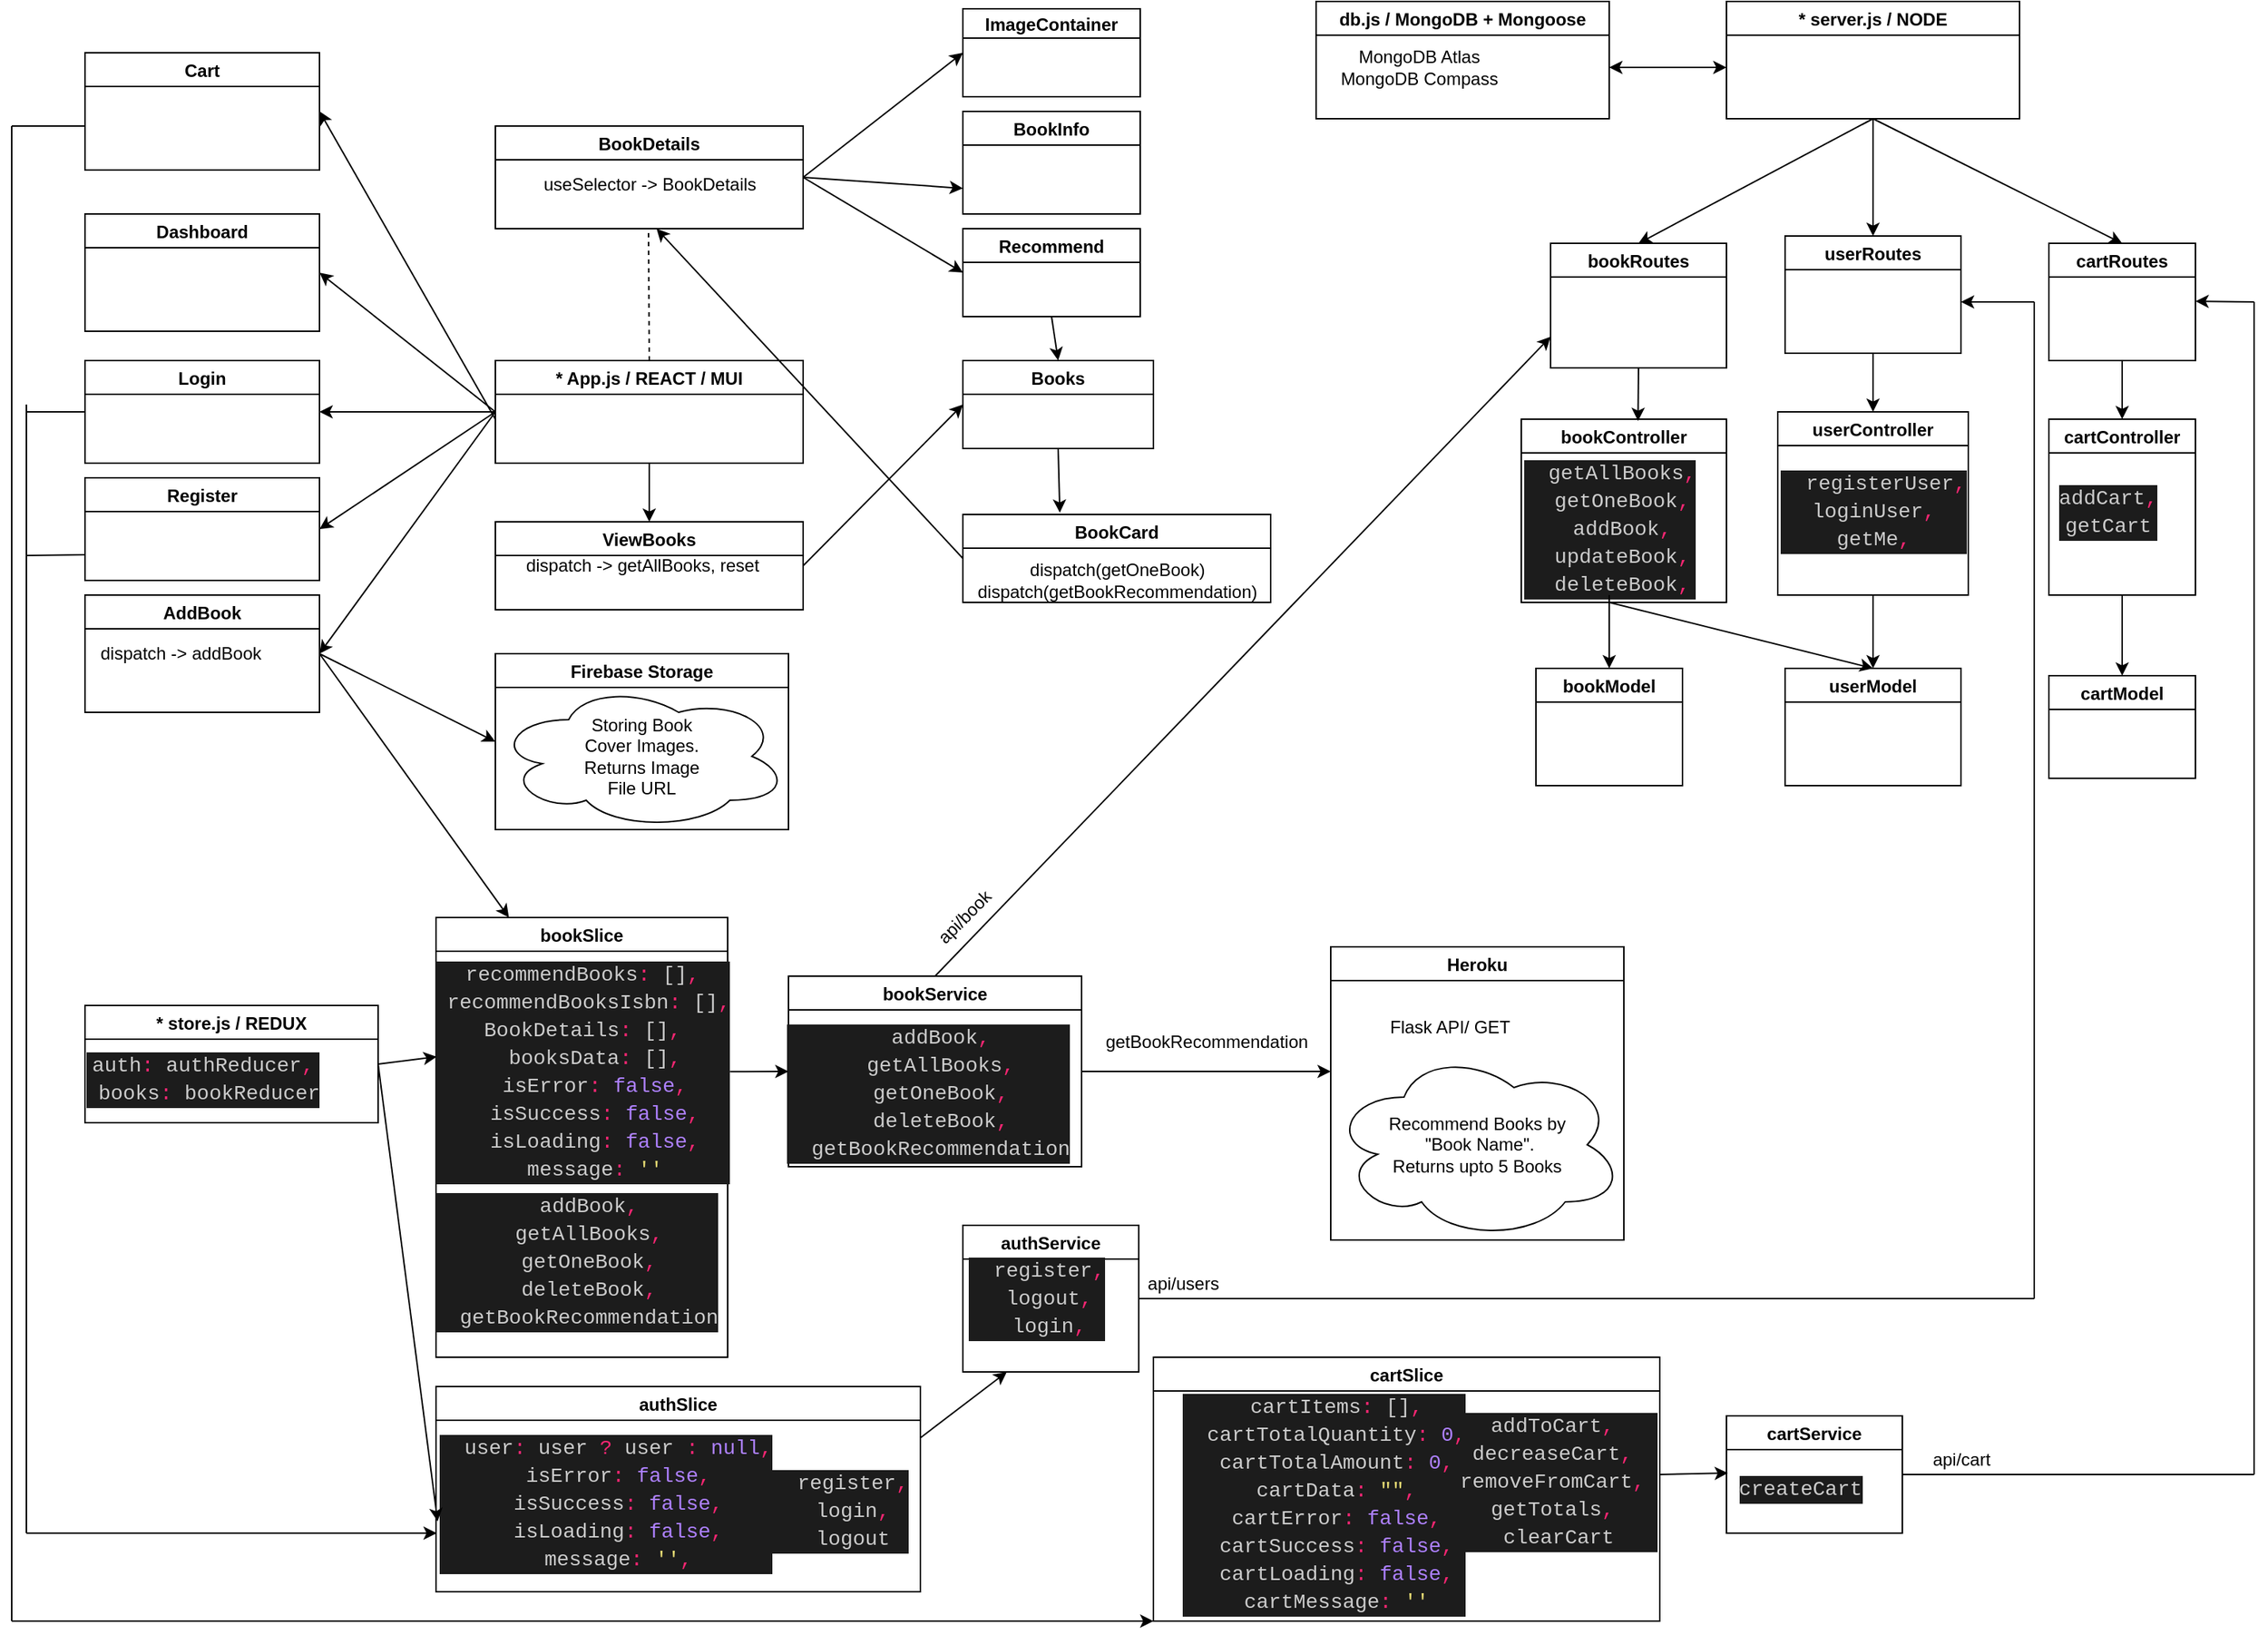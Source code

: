<mxfile version="18.1.3" type="device"><diagram id="C5RBs43oDa-KdzZeNtuy" name="Page-1"><mxGraphModel dx="1662" dy="727" grid="1" gridSize="10" guides="1" tooltips="1" connect="1" arrows="1" fold="1" page="1" pageScale="1" pageWidth="1654" pageHeight="1169" background="none" math="0" shadow="0"><root><mxCell id="WIyWlLk6GJQsqaUBKTNV-0"/><mxCell id="WIyWlLk6GJQsqaUBKTNV-1" parent="WIyWlLk6GJQsqaUBKTNV-0"/><mxCell id="0qKjoFSVPamtKe3ba7hI-0" value="BookDetails" style="swimlane;" parent="WIyWlLk6GJQsqaUBKTNV-1" vertex="1"><mxGeometry x="360" y="120" width="210" height="70" as="geometry"/></mxCell><mxCell id="e36jD3_juZRi5a2jHr6Y-1" value="useSelector -&amp;gt; BookDetails" style="text;html=1;align=center;verticalAlign=middle;resizable=0;points=[];autosize=1;strokeColor=none;fillColor=none;" parent="0qKjoFSVPamtKe3ba7hI-0" vertex="1"><mxGeometry x="25" y="30" width="160" height="20" as="geometry"/></mxCell><mxCell id="0qKjoFSVPamtKe3ba7hI-1" value="ImageContainer" style="swimlane;startSize=20;" parent="WIyWlLk6GJQsqaUBKTNV-1" vertex="1"><mxGeometry x="679" y="40" width="121" height="60" as="geometry"/></mxCell><mxCell id="0qKjoFSVPamtKe3ba7hI-3" value="BookInfo" style="swimlane;" parent="WIyWlLk6GJQsqaUBKTNV-1" vertex="1"><mxGeometry x="679" y="110" width="121" height="70" as="geometry"/></mxCell><mxCell id="0qKjoFSVPamtKe3ba7hI-4" value="Recommend" style="swimlane;" parent="WIyWlLk6GJQsqaUBKTNV-1" vertex="1"><mxGeometry x="679" y="190" width="121" height="60" as="geometry"/></mxCell><mxCell id="0qKjoFSVPamtKe3ba7hI-6" value="" style="endArrow=classic;html=1;rounded=0;entryX=0;entryY=0.5;entryDx=0;entryDy=0;exitX=1;exitY=0.5;exitDx=0;exitDy=0;" parent="WIyWlLk6GJQsqaUBKTNV-1" source="0qKjoFSVPamtKe3ba7hI-0" target="0qKjoFSVPamtKe3ba7hI-1" edge="1"><mxGeometry width="50" height="50" relative="1" as="geometry"><mxPoint x="610" y="150" as="sourcePoint"/><mxPoint x="700" y="180" as="targetPoint"/></mxGeometry></mxCell><mxCell id="0qKjoFSVPamtKe3ba7hI-7" value="" style="endArrow=classic;html=1;rounded=0;entryX=0;entryY=0.75;entryDx=0;entryDy=0;exitX=1;exitY=0.5;exitDx=0;exitDy=0;" parent="WIyWlLk6GJQsqaUBKTNV-1" source="0qKjoFSVPamtKe3ba7hI-0" target="0qKjoFSVPamtKe3ba7hI-3" edge="1"><mxGeometry width="50" height="50" relative="1" as="geometry"><mxPoint x="610" y="150" as="sourcePoint"/><mxPoint x="700" y="180" as="targetPoint"/></mxGeometry></mxCell><mxCell id="0qKjoFSVPamtKe3ba7hI-8" value="" style="endArrow=classic;html=1;rounded=0;entryX=0;entryY=0.5;entryDx=0;entryDy=0;exitX=1;exitY=0.5;exitDx=0;exitDy=0;" parent="WIyWlLk6GJQsqaUBKTNV-1" source="0qKjoFSVPamtKe3ba7hI-0" target="0qKjoFSVPamtKe3ba7hI-4" edge="1"><mxGeometry width="50" height="50" relative="1" as="geometry"><mxPoint x="610" y="150" as="sourcePoint"/><mxPoint x="700" y="180" as="targetPoint"/></mxGeometry></mxCell><mxCell id="0qKjoFSVPamtKe3ba7hI-11" value="Books" style="swimlane;" parent="WIyWlLk6GJQsqaUBKTNV-1" vertex="1"><mxGeometry x="679" y="280" width="130" height="60" as="geometry"/></mxCell><mxCell id="0qKjoFSVPamtKe3ba7hI-12" value="" style="endArrow=classic;html=1;rounded=0;entryX=0.5;entryY=0;entryDx=0;entryDy=0;exitX=0.5;exitY=1;exitDx=0;exitDy=0;" parent="WIyWlLk6GJQsqaUBKTNV-1" source="0qKjoFSVPamtKe3ba7hI-4" target="0qKjoFSVPamtKe3ba7hI-11" edge="1"><mxGeometry width="50" height="50" relative="1" as="geometry"><mxPoint x="610" y="350" as="sourcePoint"/><mxPoint x="660" y="300" as="targetPoint"/></mxGeometry></mxCell><mxCell id="0qKjoFSVPamtKe3ba7hI-13" value="" style="endArrow=classic;html=1;rounded=0;exitX=0.5;exitY=1;exitDx=0;exitDy=0;entryX=0.315;entryY=-0.02;entryDx=0;entryDy=0;entryPerimeter=0;" parent="WIyWlLk6GJQsqaUBKTNV-1" source="0qKjoFSVPamtKe3ba7hI-11" target="0qKjoFSVPamtKe3ba7hI-14" edge="1"><mxGeometry width="50" height="50" relative="1" as="geometry"><mxPoint x="339" y="570" as="sourcePoint"/><mxPoint x="659" y="520" as="targetPoint"/></mxGeometry></mxCell><mxCell id="0qKjoFSVPamtKe3ba7hI-14" value="BookCard" style="swimlane;" parent="WIyWlLk6GJQsqaUBKTNV-1" vertex="1"><mxGeometry x="679" y="385" width="210" height="60" as="geometry"/></mxCell><mxCell id="e36jD3_juZRi5a2jHr6Y-0" value="dispatch(getOneBook)&lt;br&gt;dispatch(getBookRecommendation)" style="text;html=1;align=center;verticalAlign=middle;resizable=0;points=[];autosize=1;strokeColor=none;fillColor=none;" parent="0qKjoFSVPamtKe3ba7hI-14" vertex="1"><mxGeometry y="30" width="210" height="30" as="geometry"/></mxCell><mxCell id="0qKjoFSVPamtKe3ba7hI-16" value="ViewBooks" style="swimlane;" parent="WIyWlLk6GJQsqaUBKTNV-1" vertex="1"><mxGeometry x="360" y="390" width="210" height="60" as="geometry"/></mxCell><mxCell id="0qKjoFSVPamtKe3ba7hI-17" value="dispatch -&amp;gt; getAllBooks, reset" style="text;html=1;align=center;verticalAlign=middle;resizable=0;points=[];autosize=1;strokeColor=none;fillColor=none;" parent="0qKjoFSVPamtKe3ba7hI-16" vertex="1"><mxGeometry x="15" y="20" width="170" height="20" as="geometry"/></mxCell><mxCell id="0qKjoFSVPamtKe3ba7hI-18" value="" style="endArrow=classic;html=1;rounded=0;exitX=1;exitY=0.5;exitDx=0;exitDy=0;entryX=0;entryY=0.5;entryDx=0;entryDy=0;" parent="WIyWlLk6GJQsqaUBKTNV-1" source="0qKjoFSVPamtKe3ba7hI-16" target="0qKjoFSVPamtKe3ba7hI-11" edge="1"><mxGeometry width="50" height="50" relative="1" as="geometry"><mxPoint x="610" y="350" as="sourcePoint"/><mxPoint x="660" y="300" as="targetPoint"/></mxGeometry></mxCell><mxCell id="0qKjoFSVPamtKe3ba7hI-19" value="* App.js / REACT / MUI" style="swimlane;" parent="WIyWlLk6GJQsqaUBKTNV-1" vertex="1"><mxGeometry x="360" y="280" width="210" height="70" as="geometry"/></mxCell><mxCell id="0qKjoFSVPamtKe3ba7hI-23" value="" style="endArrow=classic;html=1;rounded=0;exitX=0.5;exitY=1;exitDx=0;exitDy=0;entryX=0.5;entryY=0;entryDx=0;entryDy=0;" parent="WIyWlLk6GJQsqaUBKTNV-1" source="0qKjoFSVPamtKe3ba7hI-19" target="0qKjoFSVPamtKe3ba7hI-16" edge="1"><mxGeometry width="50" height="50" relative="1" as="geometry"><mxPoint x="610" y="450" as="sourcePoint"/><mxPoint x="660" y="400" as="targetPoint"/></mxGeometry></mxCell><mxCell id="0qKjoFSVPamtKe3ba7hI-29" value="Login" style="swimlane;" parent="WIyWlLk6GJQsqaUBKTNV-1" vertex="1"><mxGeometry x="80" y="280" width="160" height="70" as="geometry"/></mxCell><mxCell id="0qKjoFSVPamtKe3ba7hI-30" value="Register" style="swimlane;" parent="WIyWlLk6GJQsqaUBKTNV-1" vertex="1"><mxGeometry x="80" y="360" width="160" height="70" as="geometry"/></mxCell><mxCell id="0qKjoFSVPamtKe3ba7hI-31" value="" style="endArrow=classic;html=1;rounded=0;entryX=1;entryY=0.5;entryDx=0;entryDy=0;exitX=0;exitY=0.5;exitDx=0;exitDy=0;" parent="WIyWlLk6GJQsqaUBKTNV-1" source="0qKjoFSVPamtKe3ba7hI-19" target="0qKjoFSVPamtKe3ba7hI-30" edge="1"><mxGeometry width="50" height="50" relative="1" as="geometry"><mxPoint x="360" y="360" as="sourcePoint"/><mxPoint x="240" y="280" as="targetPoint"/></mxGeometry></mxCell><mxCell id="0qKjoFSVPamtKe3ba7hI-32" value="" style="endArrow=classic;html=1;rounded=0;exitX=0;exitY=0.5;exitDx=0;exitDy=0;entryX=1;entryY=0.5;entryDx=0;entryDy=0;" parent="WIyWlLk6GJQsqaUBKTNV-1" source="0qKjoFSVPamtKe3ba7hI-19" target="0qKjoFSVPamtKe3ba7hI-29" edge="1"><mxGeometry width="50" height="50" relative="1" as="geometry"><mxPoint x="190" y="330" as="sourcePoint"/><mxPoint x="240" y="280" as="targetPoint"/></mxGeometry></mxCell><mxCell id="0qKjoFSVPamtKe3ba7hI-33" value="AddBook" style="swimlane;" parent="WIyWlLk6GJQsqaUBKTNV-1" vertex="1"><mxGeometry x="80" y="440" width="160" height="80" as="geometry"/></mxCell><mxCell id="0qKjoFSVPamtKe3ba7hI-92" value="dispatch -&amp;gt; addBook" style="text;html=1;align=center;verticalAlign=middle;resizable=0;points=[];autosize=1;strokeColor=none;fillColor=none;" parent="0qKjoFSVPamtKe3ba7hI-33" vertex="1"><mxGeometry y="30" width="130" height="20" as="geometry"/></mxCell><mxCell id="0qKjoFSVPamtKe3ba7hI-34" value="" style="endArrow=classic;html=1;rounded=0;exitX=0;exitY=0.5;exitDx=0;exitDy=0;entryX=1;entryY=0.5;entryDx=0;entryDy=0;" parent="WIyWlLk6GJQsqaUBKTNV-1" source="0qKjoFSVPamtKe3ba7hI-19" target="0qKjoFSVPamtKe3ba7hI-33" edge="1"><mxGeometry width="50" height="50" relative="1" as="geometry"><mxPoint x="360" y="360" as="sourcePoint"/><mxPoint x="200" y="490" as="targetPoint"/></mxGeometry></mxCell><mxCell id="0qKjoFSVPamtKe3ba7hI-36" value="" style="endArrow=none;dashed=1;html=1;rounded=0;" parent="WIyWlLk6GJQsqaUBKTNV-1" edge="1"><mxGeometry width="50" height="50" relative="1" as="geometry"><mxPoint x="465" y="280" as="sourcePoint"/><mxPoint x="464.5" y="190" as="targetPoint"/></mxGeometry></mxCell><mxCell id="0qKjoFSVPamtKe3ba7hI-37" value="* store.js / REDUX" style="swimlane;" parent="WIyWlLk6GJQsqaUBKTNV-1" vertex="1"><mxGeometry x="80" y="720" width="200" height="80" as="geometry"/></mxCell><mxCell id="0qKjoFSVPamtKe3ba7hI-46" value="&lt;div style=&quot;background-color: rgb(28, 28, 28); font-family: Consolas, &amp;quot;Courier New&amp;quot;, monospace; font-size: 14px; line-height: 19px; color: rgb(204, 204, 204);&quot;&gt;&lt;div&gt;auth&lt;span style=&quot;color: #f92672;&quot;&gt;:&lt;/span&gt; authReducer&lt;span style=&quot;color: #f92672;&quot;&gt;,&lt;/span&gt;&lt;/div&gt;&lt;div&gt;&amp;nbsp;books&lt;span style=&quot;color: #f92672;&quot;&gt;:&lt;/span&gt; bookReducer&lt;/div&gt;&lt;/div&gt;" style="text;html=1;align=center;verticalAlign=middle;resizable=0;points=[];autosize=1;strokeColor=none;fillColor=none;" parent="0qKjoFSVPamtKe3ba7hI-37" vertex="1"><mxGeometry y="30" width="160" height="40" as="geometry"/></mxCell><mxCell id="0qKjoFSVPamtKe3ba7hI-38" value="bookSlice" style="swimlane;" parent="WIyWlLk6GJQsqaUBKTNV-1" vertex="1"><mxGeometry x="319.5" y="660" width="199" height="300" as="geometry"/></mxCell><mxCell id="0qKjoFSVPamtKe3ba7hI-43" value="&lt;div style=&quot;color: rgb(204, 204, 204); background-color: rgb(28, 28, 28); font-family: Consolas, &amp;quot;Courier New&amp;quot;, monospace; font-size: 14px; line-height: 19px;&quot;&gt;&lt;div&gt;recommendBooks&lt;span style=&quot;color: #f92672;&quot;&gt;:&lt;/span&gt; []&lt;span style=&quot;color: #f92672;&quot;&gt;,&lt;/span&gt;&lt;/div&gt;&lt;div&gt;&amp;nbsp;recommendBooksIsbn&lt;span style=&quot;color: #f92672;&quot;&gt;:&lt;/span&gt; []&lt;span style=&quot;color: #f92672;&quot;&gt;,&lt;/span&gt;&lt;/div&gt;&lt;div&gt;BookDetails&lt;span style=&quot;color: #f92672;&quot;&gt;:&lt;/span&gt; []&lt;span style=&quot;color: #f92672;&quot;&gt;,&lt;/span&gt;&lt;/div&gt;&lt;div&gt;&amp;nbsp; booksData&lt;span style=&quot;color: #f92672;&quot;&gt;:&lt;/span&gt; []&lt;span style=&quot;color: #f92672;&quot;&gt;,&lt;/span&gt;&lt;/div&gt;&lt;div&gt;&amp;nbsp; isError&lt;span style=&quot;color: #f92672;&quot;&gt;:&lt;/span&gt; &lt;span style=&quot;color: #ae81ff;&quot;&gt;false&lt;/span&gt;&lt;span style=&quot;color: #f92672;&quot;&gt;,&lt;/span&gt;&lt;/div&gt;&lt;div&gt;&amp;nbsp; isSuccess&lt;span style=&quot;color: #f92672;&quot;&gt;:&lt;/span&gt; &lt;span style=&quot;color: #ae81ff;&quot;&gt;false&lt;/span&gt;&lt;span style=&quot;color: #f92672;&quot;&gt;,&lt;/span&gt;&lt;/div&gt;&lt;div&gt;&amp;nbsp; isLoading&lt;span style=&quot;color: #f92672;&quot;&gt;:&lt;/span&gt; &lt;span style=&quot;color: #ae81ff;&quot;&gt;false&lt;/span&gt;&lt;span style=&quot;color: #f92672;&quot;&gt;,&lt;/span&gt;&lt;/div&gt;&lt;div&gt;&amp;nbsp; message&lt;span style=&quot;color: #f92672;&quot;&gt;:&lt;/span&gt; &lt;span style=&quot;color: #e6db74;&quot;&gt;''&lt;/span&gt;&lt;/div&gt;&lt;/div&gt;" style="text;html=1;align=center;verticalAlign=middle;resizable=0;points=[];autosize=1;strokeColor=none;fillColor=none;" parent="0qKjoFSVPamtKe3ba7hI-38" vertex="1"><mxGeometry x="-1" y="25" width="200" height="160" as="geometry"/></mxCell><mxCell id="0qKjoFSVPamtKe3ba7hI-93" value="&lt;div style=&quot;color: rgb(204, 204, 204); background-color: rgb(28, 28, 28); font-family: Consolas, &amp;quot;Courier New&amp;quot;, monospace; font-size: 14px; line-height: 19px;&quot;&gt;&lt;div&gt;&amp;nbsp; addBook&lt;span style=&quot;color: #f92672;&quot;&gt;,&lt;/span&gt;&lt;/div&gt;&lt;div&gt;&amp;nbsp; getAllBooks&lt;span style=&quot;color: #f92672;&quot;&gt;,&lt;/span&gt;&lt;/div&gt;&lt;div&gt;&amp;nbsp; getOneBook&lt;span style=&quot;color: #f92672;&quot;&gt;,&lt;/span&gt;&lt;/div&gt;&lt;div&gt;&amp;nbsp; deleteBook&lt;span style=&quot;color: #f92672;&quot;&gt;,&lt;/span&gt;&lt;/div&gt;&lt;div&gt;&amp;nbsp; getBookRecommendation&lt;/div&gt;&lt;/div&gt;" style="text;html=1;align=center;verticalAlign=middle;resizable=0;points=[];autosize=1;strokeColor=none;fillColor=none;" parent="0qKjoFSVPamtKe3ba7hI-38" vertex="1"><mxGeometry y="185" width="190" height="100" as="geometry"/></mxCell><mxCell id="0qKjoFSVPamtKe3ba7hI-39" value="authSlice" style="swimlane;" parent="WIyWlLk6GJQsqaUBKTNV-1" vertex="1"><mxGeometry x="319.5" y="980" width="330.5" height="140" as="geometry"/></mxCell><mxCell id="0qKjoFSVPamtKe3ba7hI-91" value="&lt;div style=&quot;color: rgb(204, 204, 204); background-color: rgb(28, 28, 28); font-family: Consolas, &amp;quot;Courier New&amp;quot;, monospace; font-size: 14px; line-height: 19px;&quot;&gt;&lt;div&gt;&amp;nbsp; user&lt;span style=&quot;color: #f92672;&quot;&gt;:&lt;/span&gt; user &lt;span style=&quot;color: #f92672;&quot;&gt;?&lt;/span&gt; user &lt;span style=&quot;color: #f92672;&quot;&gt;:&lt;/span&gt; &lt;span style=&quot;color: #ae81ff;&quot;&gt;null&lt;/span&gt;&lt;span style=&quot;color: #f92672;&quot;&gt;,&lt;/span&gt;&lt;/div&gt;&lt;div&gt;&amp;nbsp; isError&lt;span style=&quot;color: #f92672;&quot;&gt;:&lt;/span&gt; &lt;span style=&quot;color: #ae81ff;&quot;&gt;false&lt;/span&gt;&lt;span style=&quot;color: #f92672;&quot;&gt;,&lt;/span&gt;&lt;/div&gt;&lt;div&gt;&amp;nbsp; isSuccess&lt;span style=&quot;color: #f92672;&quot;&gt;:&lt;/span&gt; &lt;span style=&quot;color: #ae81ff;&quot;&gt;false&lt;/span&gt;&lt;span style=&quot;color: #f92672;&quot;&gt;,&lt;/span&gt;&lt;/div&gt;&lt;div&gt;&amp;nbsp; isLoading&lt;span style=&quot;color: #f92672;&quot;&gt;:&lt;/span&gt; &lt;span style=&quot;color: #ae81ff;&quot;&gt;false&lt;/span&gt;&lt;span style=&quot;color: #f92672;&quot;&gt;,&lt;/span&gt;&lt;/div&gt;&lt;div&gt;&amp;nbsp; message&lt;span style=&quot;color: #f92672;&quot;&gt;:&lt;/span&gt; &lt;span style=&quot;color: #e6db74;&quot;&gt;''&lt;/span&gt;&lt;span style=&quot;color: #f92672;&quot;&gt;,&lt;/span&gt;&lt;/div&gt;&lt;/div&gt;" style="text;html=1;align=center;verticalAlign=middle;resizable=0;points=[];autosize=1;strokeColor=none;fillColor=none;" parent="0qKjoFSVPamtKe3ba7hI-39" vertex="1"><mxGeometry x="5.5" y="30" width="220" height="100" as="geometry"/></mxCell><mxCell id="0qKjoFSVPamtKe3ba7hI-108" value="&lt;div style=&quot;color: rgb(204, 204, 204); background-color: rgb(28, 28, 28); font-family: Consolas, &amp;quot;Courier New&amp;quot;, monospace; font-size: 14px; line-height: 19px;&quot;&gt;&lt;div&gt;&amp;nbsp; register&lt;span style=&quot;color: #f92672;&quot;&gt;,&lt;/span&gt;&lt;/div&gt;&lt;div&gt;&amp;nbsp; login&lt;span style=&quot;color: #f92672;&quot;&gt;,&lt;/span&gt;&lt;/div&gt;&lt;div&gt;&amp;nbsp; logout&lt;/div&gt;&lt;/div&gt;" style="text;html=1;align=center;verticalAlign=middle;resizable=0;points=[];autosize=1;strokeColor=none;fillColor=none;" parent="0qKjoFSVPamtKe3ba7hI-39" vertex="1"><mxGeometry x="225.5" y="55" width="100" height="60" as="geometry"/></mxCell><mxCell id="0qKjoFSVPamtKe3ba7hI-40" value="" style="endArrow=classic;html=1;rounded=0;exitX=1;exitY=0.5;exitDx=0;exitDy=0;" parent="WIyWlLk6GJQsqaUBKTNV-1" source="0qKjoFSVPamtKe3ba7hI-37" edge="1"><mxGeometry width="50" height="50" relative="1" as="geometry"><mxPoint x="240" y="695" as="sourcePoint"/><mxPoint x="320" y="755" as="targetPoint"/></mxGeometry></mxCell><mxCell id="0qKjoFSVPamtKe3ba7hI-41" value="" style="endArrow=classic;html=1;rounded=0;exitX=1;exitY=0.5;exitDx=0;exitDy=0;entryX=-0.02;entryY=0.62;entryDx=0;entryDy=0;entryPerimeter=0;" parent="WIyWlLk6GJQsqaUBKTNV-1" source="0qKjoFSVPamtKe3ba7hI-37" target="0qKjoFSVPamtKe3ba7hI-91" edge="1"><mxGeometry width="50" height="50" relative="1" as="geometry"><mxPoint x="240" y="695" as="sourcePoint"/><mxPoint x="290" y="645" as="targetPoint"/></mxGeometry></mxCell><mxCell id="0qKjoFSVPamtKe3ba7hI-42" value="bookService" style="swimlane;" parent="WIyWlLk6GJQsqaUBKTNV-1" vertex="1"><mxGeometry x="560" y="700" width="200" height="130" as="geometry"/></mxCell><mxCell id="0qKjoFSVPamtKe3ba7hI-45" value="&lt;div style=&quot;color: rgb(204, 204, 204); background-color: rgb(28, 28, 28); font-family: Consolas, &amp;quot;Courier New&amp;quot;, monospace; font-size: 14px; line-height: 19px;&quot;&gt;&lt;div&gt;&amp;nbsp; addBook&lt;span style=&quot;color: #f92672;&quot;&gt;,&lt;/span&gt;&lt;/div&gt;&lt;div&gt;&amp;nbsp; getAllBooks&lt;span style=&quot;color: #f92672;&quot;&gt;,&lt;/span&gt;&lt;/div&gt;&lt;div&gt;&amp;nbsp; getOneBook&lt;span style=&quot;color: #f92672;&quot;&gt;,&lt;/span&gt;&lt;/div&gt;&lt;div&gt;&amp;nbsp; deleteBook&lt;span style=&quot;color: #f92672;&quot;&gt;,&lt;/span&gt;&lt;/div&gt;&lt;div&gt;&amp;nbsp; getBookRecommendation&lt;/div&gt;&lt;/div&gt;" style="text;html=1;align=center;verticalAlign=middle;resizable=0;points=[];autosize=1;strokeColor=none;fillColor=none;" parent="0qKjoFSVPamtKe3ba7hI-42" vertex="1"><mxGeometry y="30" width="190" height="100" as="geometry"/></mxCell><mxCell id="0qKjoFSVPamtKe3ba7hI-44" value="" style="endArrow=classic;html=1;rounded=0;exitX=1.008;exitY=0.501;exitDx=0;exitDy=0;exitPerimeter=0;entryX=0;entryY=0.5;entryDx=0;entryDy=0;" parent="WIyWlLk6GJQsqaUBKTNV-1" source="0qKjoFSVPamtKe3ba7hI-43" target="0qKjoFSVPamtKe3ba7hI-42" edge="1"><mxGeometry width="50" height="50" relative="1" as="geometry"><mxPoint x="240" y="895" as="sourcePoint"/><mxPoint x="640" y="750" as="targetPoint"/></mxGeometry></mxCell><mxCell id="0qKjoFSVPamtKe3ba7hI-49" value="Heroku" style="swimlane;" parent="WIyWlLk6GJQsqaUBKTNV-1" vertex="1"><mxGeometry x="930" y="680" width="200" height="200" as="geometry"/></mxCell><mxCell id="0qKjoFSVPamtKe3ba7hI-50" value="Flask API/ GET" style="text;html=1;align=center;verticalAlign=middle;resizable=0;points=[];autosize=1;strokeColor=none;fillColor=none;" parent="0qKjoFSVPamtKe3ba7hI-49" vertex="1"><mxGeometry x="31" y="45" width="100" height="20" as="geometry"/></mxCell><mxCell id="0qKjoFSVPamtKe3ba7hI-84" value="Recommend Books by&lt;br&gt;&amp;nbsp;&quot;Book Name&quot;. &lt;br&gt;Returns upto 5 Books" style="ellipse;shape=cloud;whiteSpace=wrap;html=1;" parent="0qKjoFSVPamtKe3ba7hI-49" vertex="1"><mxGeometry y="70" width="200" height="130" as="geometry"/></mxCell><mxCell id="0qKjoFSVPamtKe3ba7hI-51" value="" style="endArrow=classic;html=1;rounded=0;exitX=1;exitY=0.5;exitDx=0;exitDy=0;" parent="WIyWlLk6GJQsqaUBKTNV-1" source="0qKjoFSVPamtKe3ba7hI-42" edge="1"><mxGeometry width="50" height="50" relative="1" as="geometry"><mxPoint x="740" y="845" as="sourcePoint"/><mxPoint x="930" y="765" as="targetPoint"/></mxGeometry></mxCell><mxCell id="0qKjoFSVPamtKe3ba7hI-52" value="getBookRecommendation" style="text;html=1;align=center;verticalAlign=middle;resizable=0;points=[];autosize=1;strokeColor=none;fillColor=none;" parent="WIyWlLk6GJQsqaUBKTNV-1" vertex="1"><mxGeometry x="770" y="735" width="150" height="20" as="geometry"/></mxCell><mxCell id="0qKjoFSVPamtKe3ba7hI-53" value="* server.js / NODE" style="swimlane;" parent="WIyWlLk6GJQsqaUBKTNV-1" vertex="1"><mxGeometry x="1200" y="35" width="200" height="80" as="geometry"/></mxCell><mxCell id="0qKjoFSVPamtKe3ba7hI-54" value="bookRoutes" style="swimlane;" parent="WIyWlLk6GJQsqaUBKTNV-1" vertex="1"><mxGeometry x="1080" y="200" width="120" height="85" as="geometry"/></mxCell><mxCell id="0qKjoFSVPamtKe3ba7hI-55" value="userRoutes" style="swimlane;" parent="WIyWlLk6GJQsqaUBKTNV-1" vertex="1"><mxGeometry x="1240" y="195" width="120" height="80" as="geometry"/></mxCell><mxCell id="0qKjoFSVPamtKe3ba7hI-56" value="" style="endArrow=classic;html=1;rounded=0;exitX=0.5;exitY=1;exitDx=0;exitDy=0;entryX=0.5;entryY=0;entryDx=0;entryDy=0;" parent="WIyWlLk6GJQsqaUBKTNV-1" source="0qKjoFSVPamtKe3ba7hI-53" edge="1" target="0qKjoFSVPamtKe3ba7hI-55"><mxGeometry width="50" height="50" relative="1" as="geometry"><mxPoint x="1020" y="345" as="sourcePoint"/><mxPoint x="1400" y="195" as="targetPoint"/></mxGeometry></mxCell><mxCell id="0qKjoFSVPamtKe3ba7hI-57" value="" style="endArrow=classic;html=1;rounded=0;exitX=0.5;exitY=1;exitDx=0;exitDy=0;entryX=0.5;entryY=0;entryDx=0;entryDy=0;" parent="WIyWlLk6GJQsqaUBKTNV-1" source="0qKjoFSVPamtKe3ba7hI-53" target="0qKjoFSVPamtKe3ba7hI-54" edge="1"><mxGeometry width="50" height="50" relative="1" as="geometry"><mxPoint x="1155" y="375" as="sourcePoint"/><mxPoint x="1205" y="325" as="targetPoint"/></mxGeometry></mxCell><mxCell id="0qKjoFSVPamtKe3ba7hI-58" value="userController" style="swimlane;" parent="WIyWlLk6GJQsqaUBKTNV-1" vertex="1"><mxGeometry x="1235" y="315" width="130" height="125" as="geometry"/></mxCell><mxCell id="0qKjoFSVPamtKe3ba7hI-62" value="&lt;div style=&quot;color: rgb(204, 204, 204); background-color: rgb(28, 28, 28); font-family: Consolas, &amp;quot;Courier New&amp;quot;, monospace; font-size: 14px; line-height: 19px;&quot;&gt;&lt;div&gt;&amp;nbsp; registerUser&lt;span style=&quot;color: #f92672;&quot;&gt;,&lt;/span&gt;&lt;/div&gt;&lt;div&gt;loginUser&lt;span style=&quot;color: rgb(249, 38, 114);&quot;&gt;,&lt;/span&gt;&lt;/div&gt;&lt;div&gt;getMe&lt;span style=&quot;color: rgb(249, 38, 114);&quot;&gt;,&lt;/span&gt;&lt;/div&gt;&lt;/div&gt;" style="text;html=1;align=center;verticalAlign=middle;resizable=0;points=[];autosize=1;strokeColor=none;fillColor=none;" parent="0qKjoFSVPamtKe3ba7hI-58" vertex="1"><mxGeometry y="37.5" width="130" height="60" as="geometry"/></mxCell><mxCell id="0qKjoFSVPamtKe3ba7hI-59" value="" style="endArrow=classic;html=1;rounded=0;exitX=0.5;exitY=1;exitDx=0;exitDy=0;entryX=0.5;entryY=0;entryDx=0;entryDy=0;" parent="WIyWlLk6GJQsqaUBKTNV-1" source="0qKjoFSVPamtKe3ba7hI-55" edge="1" target="0qKjoFSVPamtKe3ba7hI-58"><mxGeometry width="50" height="50" relative="1" as="geometry"><mxPoint x="1320" y="285" as="sourcePoint"/><mxPoint x="1320" y="315" as="targetPoint"/></mxGeometry></mxCell><mxCell id="0qKjoFSVPamtKe3ba7hI-60" value="bookController" style="swimlane;startSize=23;" parent="WIyWlLk6GJQsqaUBKTNV-1" vertex="1"><mxGeometry x="1060" y="320" width="140" height="125" as="geometry"/></mxCell><mxCell id="0qKjoFSVPamtKe3ba7hI-63" value="&lt;div style=&quot;color: rgb(204, 204, 204); background-color: rgb(28, 28, 28); font-family: Consolas, &amp;quot;Courier New&amp;quot;, monospace; font-size: 14px; line-height: 19px;&quot;&gt;&lt;div&gt;&amp;nbsp; getAllBooks&lt;span style=&quot;color: #f92672;&quot;&gt;,&lt;/span&gt;&lt;/div&gt;&lt;div&gt;&amp;nbsp; getOneBook&lt;span style=&quot;color: #f92672;&quot;&gt;,&lt;/span&gt;&lt;/div&gt;&lt;div&gt;&amp;nbsp; addBook&lt;span style=&quot;color: #f92672;&quot;&gt;,&lt;/span&gt;&lt;/div&gt;&lt;div&gt;&amp;nbsp; updateBook&lt;span style=&quot;color: #f92672;&quot;&gt;,&lt;/span&gt;&lt;/div&gt;&lt;div&gt;&amp;nbsp; deleteBook&lt;span style=&quot;color: #f92672;&quot;&gt;,&lt;/span&gt;&lt;/div&gt;&lt;/div&gt;" style="text;html=1;align=center;verticalAlign=middle;resizable=0;points=[];autosize=1;strokeColor=none;fillColor=none;" parent="0qKjoFSVPamtKe3ba7hI-60" vertex="1"><mxGeometry y="25" width="120" height="100" as="geometry"/></mxCell><mxCell id="0qKjoFSVPamtKe3ba7hI-61" value="" style="endArrow=classic;html=1;rounded=0;exitX=0.5;exitY=1;exitDx=0;exitDy=0;entryX=0.569;entryY=0.01;entryDx=0;entryDy=0;entryPerimeter=0;" parent="WIyWlLk6GJQsqaUBKTNV-1" source="0qKjoFSVPamtKe3ba7hI-54" target="0qKjoFSVPamtKe3ba7hI-60" edge="1"><mxGeometry width="50" height="50" relative="1" as="geometry"><mxPoint x="940" y="345" as="sourcePoint"/><mxPoint x="1120" y="315" as="targetPoint"/></mxGeometry></mxCell><mxCell id="0qKjoFSVPamtKe3ba7hI-64" value="db.js / MongoDB + Mongoose" style="swimlane;" parent="WIyWlLk6GJQsqaUBKTNV-1" vertex="1"><mxGeometry x="920" y="35" width="200" height="80" as="geometry"/></mxCell><mxCell id="0qKjoFSVPamtKe3ba7hI-66" value="MongoDB Atlas&lt;br&gt;MongoDB Compass" style="text;html=1;align=center;verticalAlign=middle;resizable=0;points=[];autosize=1;strokeColor=none;fillColor=none;" parent="0qKjoFSVPamtKe3ba7hI-64" vertex="1"><mxGeometry x="10" y="30" width="120" height="30" as="geometry"/></mxCell><mxCell id="0qKjoFSVPamtKe3ba7hI-67" value="Dashboard" style="swimlane;" parent="WIyWlLk6GJQsqaUBKTNV-1" vertex="1"><mxGeometry x="80" y="180" width="160" height="80" as="geometry"/></mxCell><mxCell id="0qKjoFSVPamtKe3ba7hI-68" value="" style="endArrow=classic;html=1;rounded=0;exitX=0;exitY=0.5;exitDx=0;exitDy=0;entryX=1;entryY=0.5;entryDx=0;entryDy=0;" parent="WIyWlLk6GJQsqaUBKTNV-1" source="0qKjoFSVPamtKe3ba7hI-19" target="0qKjoFSVPamtKe3ba7hI-67" edge="1"><mxGeometry width="50" height="50" relative="1" as="geometry"><mxPoint x="740" y="630" as="sourcePoint"/><mxPoint x="790" y="580" as="targetPoint"/></mxGeometry></mxCell><mxCell id="0qKjoFSVPamtKe3ba7hI-69" value="bookModel" style="swimlane;" parent="WIyWlLk6GJQsqaUBKTNV-1" vertex="1"><mxGeometry x="1070" y="490" width="100" height="80" as="geometry"/></mxCell><mxCell id="0qKjoFSVPamtKe3ba7hI-70" value="userModel" style="swimlane;" parent="WIyWlLk6GJQsqaUBKTNV-1" vertex="1"><mxGeometry x="1240" y="490" width="120" height="80" as="geometry"/></mxCell><mxCell id="0qKjoFSVPamtKe3ba7hI-71" value="" style="endArrow=classic;html=1;rounded=0;entryX=0.5;entryY=0;entryDx=0;entryDy=0;" parent="WIyWlLk6GJQsqaUBKTNV-1" target="0qKjoFSVPamtKe3ba7hI-69" edge="1"><mxGeometry width="50" height="50" relative="1" as="geometry"><mxPoint x="1120" y="440" as="sourcePoint"/><mxPoint x="1230" y="485" as="targetPoint"/></mxGeometry></mxCell><mxCell id="0qKjoFSVPamtKe3ba7hI-72" value="" style="endArrow=classic;html=1;rounded=0;entryX=0.5;entryY=0;entryDx=0;entryDy=0;" parent="WIyWlLk6GJQsqaUBKTNV-1" target="0qKjoFSVPamtKe3ba7hI-70" edge="1"><mxGeometry width="50" height="50" relative="1" as="geometry"><mxPoint x="1120" y="445" as="sourcePoint"/><mxPoint x="1230" y="485" as="targetPoint"/></mxGeometry></mxCell><mxCell id="0qKjoFSVPamtKe3ba7hI-75" value="" style="endArrow=classic;html=1;rounded=0;exitX=0.5;exitY=1;exitDx=0;exitDy=0;entryX=0.5;entryY=0;entryDx=0;entryDy=0;" parent="WIyWlLk6GJQsqaUBKTNV-1" source="0qKjoFSVPamtKe3ba7hI-58" target="0qKjoFSVPamtKe3ba7hI-70" edge="1"><mxGeometry width="50" height="50" relative="1" as="geometry"><mxPoint x="1180" y="535" as="sourcePoint"/><mxPoint x="1230" y="485" as="targetPoint"/></mxGeometry></mxCell><mxCell id="0qKjoFSVPamtKe3ba7hI-76" value="" style="endArrow=classic;html=1;rounded=0;exitX=0.5;exitY=0;exitDx=0;exitDy=0;entryX=0;entryY=0.75;entryDx=0;entryDy=0;" parent="WIyWlLk6GJQsqaUBKTNV-1" source="0qKjoFSVPamtKe3ba7hI-42" target="0qKjoFSVPamtKe3ba7hI-54" edge="1"><mxGeometry width="50" height="50" relative="1" as="geometry"><mxPoint x="780" y="530" as="sourcePoint"/><mxPoint x="830" y="480" as="targetPoint"/></mxGeometry></mxCell><mxCell id="0qKjoFSVPamtKe3ba7hI-77" value="api/book" style="text;html=1;align=center;verticalAlign=middle;resizable=0;points=[];autosize=1;strokeColor=none;fillColor=none;rotation=-45;" parent="WIyWlLk6GJQsqaUBKTNV-1" vertex="1"><mxGeometry x="650" y="650" width="60" height="20" as="geometry"/></mxCell><mxCell id="0qKjoFSVPamtKe3ba7hI-79" value="" style="endArrow=none;html=1;rounded=0;exitX=1;exitY=0.5;exitDx=0;exitDy=0;startArrow=none;" parent="WIyWlLk6GJQsqaUBKTNV-1" source="0qKjoFSVPamtKe3ba7hI-85" edge="1"><mxGeometry width="50" height="50" relative="1" as="geometry"><mxPoint x="480" y="970" as="sourcePoint"/><mxPoint x="1410" y="920" as="targetPoint"/></mxGeometry></mxCell><mxCell id="0qKjoFSVPamtKe3ba7hI-83" value="api/users" style="text;html=1;align=center;verticalAlign=middle;resizable=0;points=[];autosize=1;strokeColor=none;fillColor=none;" parent="WIyWlLk6GJQsqaUBKTNV-1" vertex="1"><mxGeometry x="799" y="900" width="60" height="20" as="geometry"/></mxCell><mxCell id="0qKjoFSVPamtKe3ba7hI-85" value="authService" style="swimlane;" parent="WIyWlLk6GJQsqaUBKTNV-1" vertex="1"><mxGeometry x="679" y="870" width="120" height="100" as="geometry"/></mxCell><mxCell id="0qKjoFSVPamtKe3ba7hI-88" value="&lt;div style=&quot;color: rgb(204, 204, 204); background-color: rgb(28, 28, 28); font-family: Consolas, &amp;quot;Courier New&amp;quot;, monospace; font-size: 14px; line-height: 19px;&quot;&gt;&lt;div&gt;&amp;nbsp; register&lt;span style=&quot;color: #f92672;&quot;&gt;,&lt;/span&gt;&lt;/div&gt;&lt;div&gt;&amp;nbsp; logout&lt;span style=&quot;color: #f92672;&quot;&gt;,&lt;/span&gt;&lt;/div&gt;&lt;div&gt;&amp;nbsp; login&lt;span style=&quot;color: #f92672;&quot;&gt;,&lt;/span&gt;&lt;/div&gt;&lt;/div&gt;" style="text;html=1;align=center;verticalAlign=middle;resizable=0;points=[];autosize=1;strokeColor=none;fillColor=none;" parent="0qKjoFSVPamtKe3ba7hI-85" vertex="1"><mxGeometry y="20" width="100" height="60" as="geometry"/></mxCell><mxCell id="0qKjoFSVPamtKe3ba7hI-89" value="" style="endArrow=classic;html=1;rounded=0;exitX=1;exitY=0.25;exitDx=0;exitDy=0;entryX=0.25;entryY=1;entryDx=0;entryDy=0;" parent="WIyWlLk6GJQsqaUBKTNV-1" source="0qKjoFSVPamtKe3ba7hI-39" target="0qKjoFSVPamtKe3ba7hI-85" edge="1"><mxGeometry width="50" height="50" relative="1" as="geometry"><mxPoint x="750" y="660" as="sourcePoint"/><mxPoint x="800" y="610" as="targetPoint"/></mxGeometry></mxCell><mxCell id="0qKjoFSVPamtKe3ba7hI-94" value="" style="endArrow=classic;html=1;rounded=0;entryX=0.25;entryY=0;entryDx=0;entryDy=0;exitX=1;exitY=0.5;exitDx=0;exitDy=0;" parent="WIyWlLk6GJQsqaUBKTNV-1" source="0qKjoFSVPamtKe3ba7hI-33" target="0qKjoFSVPamtKe3ba7hI-38" edge="1"><mxGeometry width="50" height="50" relative="1" as="geometry"><mxPoint x="250" y="490" as="sourcePoint"/><mxPoint x="710" y="550" as="targetPoint"/></mxGeometry></mxCell><mxCell id="0qKjoFSVPamtKe3ba7hI-96" value="Firebase Storage" style="swimlane;" parent="WIyWlLk6GJQsqaUBKTNV-1" vertex="1"><mxGeometry x="360" y="480" width="200" height="120" as="geometry"/></mxCell><mxCell id="0qKjoFSVPamtKe3ba7hI-97" value="Storing Book &lt;br&gt;Cover Images. &lt;br&gt;Returns Image &lt;br&gt;File URL" style="ellipse;shape=cloud;whiteSpace=wrap;html=1;" parent="0qKjoFSVPamtKe3ba7hI-96" vertex="1"><mxGeometry y="20" width="200" height="100" as="geometry"/></mxCell><mxCell id="0qKjoFSVPamtKe3ba7hI-98" value="" style="endArrow=classic;html=1;rounded=0;entryX=0;entryY=0.5;entryDx=0;entryDy=0;exitX=1;exitY=0.5;exitDx=0;exitDy=0;" parent="WIyWlLk6GJQsqaUBKTNV-1" source="0qKjoFSVPamtKe3ba7hI-33" target="0qKjoFSVPamtKe3ba7hI-96" edge="1"><mxGeometry width="50" height="50" relative="1" as="geometry"><mxPoint x="210" y="490" as="sourcePoint"/><mxPoint x="570" y="460" as="targetPoint"/></mxGeometry></mxCell><mxCell id="0qKjoFSVPamtKe3ba7hI-102" value="" style="endArrow=none;html=1;rounded=0;exitX=0;exitY=0.5;exitDx=0;exitDy=0;" parent="WIyWlLk6GJQsqaUBKTNV-1" source="0qKjoFSVPamtKe3ba7hI-29" edge="1"><mxGeometry width="50" height="50" relative="1" as="geometry"><mxPoint x="210" y="620" as="sourcePoint"/><mxPoint x="40" y="315" as="targetPoint"/></mxGeometry></mxCell><mxCell id="0qKjoFSVPamtKe3ba7hI-103" value="" style="endArrow=none;html=1;rounded=0;entryX=0;entryY=0.75;entryDx=0;entryDy=0;" parent="WIyWlLk6GJQsqaUBKTNV-1" target="0qKjoFSVPamtKe3ba7hI-30" edge="1"><mxGeometry width="50" height="50" relative="1" as="geometry"><mxPoint x="40" y="413" as="sourcePoint"/><mxPoint x="550" y="510" as="targetPoint"/></mxGeometry></mxCell><mxCell id="0qKjoFSVPamtKe3ba7hI-104" value="" style="endArrow=none;html=1;rounded=0;" parent="WIyWlLk6GJQsqaUBKTNV-1" edge="1"><mxGeometry width="50" height="50" relative="1" as="geometry"><mxPoint x="40" y="310" as="sourcePoint"/><mxPoint x="40" y="1080" as="targetPoint"/></mxGeometry></mxCell><mxCell id="0qKjoFSVPamtKe3ba7hI-105" value="" style="endArrow=classic;html=1;rounded=0;" parent="WIyWlLk6GJQsqaUBKTNV-1" edge="1"><mxGeometry width="50" height="50" relative="1" as="geometry"><mxPoint x="40" y="1080" as="sourcePoint"/><mxPoint x="320" y="1080" as="targetPoint"/></mxGeometry></mxCell><mxCell id="0qKjoFSVPamtKe3ba7hI-111" value="" style="endArrow=classic;html=1;rounded=0;exitX=0;exitY=0.5;exitDx=0;exitDy=0;" parent="WIyWlLk6GJQsqaUBKTNV-1" source="0qKjoFSVPamtKe3ba7hI-14" edge="1"><mxGeometry width="50" height="50" relative="1" as="geometry"><mxPoint x="810" y="380" as="sourcePoint"/><mxPoint x="470" y="190" as="targetPoint"/></mxGeometry></mxCell><mxCell id="M7ULOEC8SWHm0ycQ2EKw-0" value="Cart" style="swimlane;" parent="WIyWlLk6GJQsqaUBKTNV-1" vertex="1"><mxGeometry x="80" y="70" width="160" height="80" as="geometry"/></mxCell><mxCell id="M7ULOEC8SWHm0ycQ2EKw-2" value="" style="endArrow=classic;html=1;rounded=0;entryX=1;entryY=0.5;entryDx=0;entryDy=0;" parent="WIyWlLk6GJQsqaUBKTNV-1" target="M7ULOEC8SWHm0ycQ2EKw-0" edge="1"><mxGeometry width="50" height="50" relative="1" as="geometry"><mxPoint x="360" y="320" as="sourcePoint"/><mxPoint x="250" y="230" as="targetPoint"/></mxGeometry></mxCell><mxCell id="qI-U8cIK7PWUqy7VAyg5-0" value="" style="endArrow=none;html=1;rounded=0;" edge="1" parent="WIyWlLk6GJQsqaUBKTNV-1"><mxGeometry width="50" height="50" relative="1" as="geometry"><mxPoint x="30" y="120" as="sourcePoint"/><mxPoint x="80" y="120" as="targetPoint"/></mxGeometry></mxCell><mxCell id="qI-U8cIK7PWUqy7VAyg5-1" value="" style="endArrow=none;html=1;rounded=0;" edge="1" parent="WIyWlLk6GJQsqaUBKTNV-1"><mxGeometry width="50" height="50" relative="1" as="geometry"><mxPoint x="30" y="1140" as="sourcePoint"/><mxPoint x="30" y="120" as="targetPoint"/></mxGeometry></mxCell><mxCell id="qI-U8cIK7PWUqy7VAyg5-2" value="cartSlice" style="swimlane;" vertex="1" parent="WIyWlLk6GJQsqaUBKTNV-1"><mxGeometry x="809" y="960" width="345.5" height="180" as="geometry"/></mxCell><mxCell id="qI-U8cIK7PWUqy7VAyg5-3" value="&lt;div style=&quot;color: rgb(204, 204, 204); background-color: rgb(28, 28, 28); font-family: Consolas, &amp;quot;Courier New&amp;quot;, monospace; font-size: 14px; line-height: 19px;&quot;&gt;&lt;div style=&quot;line-height: 19px;&quot;&gt;&lt;div&gt;&amp;nbsp; cartItems&lt;span style=&quot;color: #f92672;&quot;&gt;:&lt;/span&gt;&amp;nbsp;[]&lt;span style=&quot;color: rgb(249, 38, 114);&quot;&gt;,&lt;/span&gt;&lt;/div&gt;&lt;div&gt;&amp;nbsp; cartTotalQuantity&lt;span style=&quot;color: #f92672;&quot;&gt;:&lt;/span&gt; &lt;span style=&quot;color: #ae81ff;&quot;&gt;0&lt;/span&gt;&lt;span style=&quot;color: #f92672;&quot;&gt;,&lt;/span&gt;&lt;/div&gt;&lt;div&gt;&amp;nbsp; cartTotalAmount&lt;span style=&quot;color: #f92672;&quot;&gt;:&lt;/span&gt; &lt;span style=&quot;color: #ae81ff;&quot;&gt;0&lt;/span&gt;&lt;span style=&quot;color: #f92672;&quot;&gt;,&lt;/span&gt;&lt;/div&gt;&lt;div&gt;&amp;nbsp; cartData&lt;span style=&quot;color: #f92672;&quot;&gt;:&lt;/span&gt; &lt;span style=&quot;color: #e6db74;&quot;&gt;&quot;&quot;&lt;/span&gt;&lt;span style=&quot;color: #f92672;&quot;&gt;,&lt;/span&gt;&lt;/div&gt;&lt;div&gt;&amp;nbsp; cartError&lt;span style=&quot;color: #f92672;&quot;&gt;:&lt;/span&gt; &lt;span style=&quot;color: #ae81ff;&quot;&gt;false&lt;/span&gt;&lt;span style=&quot;color: #f92672;&quot;&gt;,&lt;/span&gt;&lt;/div&gt;&lt;div&gt;&amp;nbsp; cartSuccess&lt;span style=&quot;color: #f92672;&quot;&gt;:&lt;/span&gt; &lt;span style=&quot;color: #ae81ff;&quot;&gt;false&lt;/span&gt;&lt;span style=&quot;color: #f92672;&quot;&gt;,&lt;/span&gt;&lt;/div&gt;&lt;div&gt;&amp;nbsp; cartLoading&lt;span style=&quot;color: #f92672;&quot;&gt;:&lt;/span&gt; &lt;span style=&quot;color: #ae81ff;&quot;&gt;false&lt;/span&gt;&lt;span style=&quot;color: #f92672;&quot;&gt;,&lt;/span&gt;&lt;/div&gt;&lt;div&gt;&amp;nbsp; cartMessage&lt;span style=&quot;color: #f92672;&quot;&gt;:&lt;/span&gt; &lt;span style=&quot;color: #e6db74;&quot;&gt;''&lt;/span&gt;&lt;/div&gt;&lt;/div&gt;&lt;/div&gt;" style="text;html=1;align=center;verticalAlign=middle;resizable=0;points=[];autosize=1;strokeColor=none;fillColor=none;" vertex="1" parent="qI-U8cIK7PWUqy7VAyg5-2"><mxGeometry x="20.5" y="20" width="190" height="160" as="geometry"/></mxCell><mxCell id="qI-U8cIK7PWUqy7VAyg5-4" value="&lt;div style=&quot;color: rgb(204, 204, 204); background-color: rgb(28, 28, 28); font-family: Consolas, &amp;quot;Courier New&amp;quot;, monospace; font-size: 14px; line-height: 19px;&quot;&gt;&lt;div style=&quot;line-height: 19px;&quot;&gt;addToCart&lt;span style=&quot;color: #f92672;&quot;&gt;,&lt;/span&gt;&amp;nbsp;&lt;/div&gt;&lt;div style=&quot;line-height: 19px;&quot;&gt;decreaseCart&lt;span style=&quot;color: #f92672;&quot;&gt;,&lt;/span&gt;&amp;nbsp;&lt;/div&gt;&lt;div style=&quot;line-height: 19px;&quot;&gt;removeFromCart&lt;span style=&quot;color: #f92672;&quot;&gt;,&lt;/span&gt;&amp;nbsp;&lt;/div&gt;&lt;div style=&quot;line-height: 19px;&quot;&gt;getTotals&lt;span style=&quot;color: #f92672;&quot;&gt;,&lt;/span&gt;&amp;nbsp;&lt;/div&gt;&lt;div style=&quot;line-height: 19px;&quot;&gt;clearCart&lt;/div&gt;&lt;/div&gt;" style="text;html=1;align=center;verticalAlign=middle;resizable=0;points=[];autosize=1;strokeColor=none;fillColor=none;" vertex="1" parent="qI-U8cIK7PWUqy7VAyg5-2"><mxGeometry x="205.5" y="35" width="140" height="100" as="geometry"/></mxCell><mxCell id="qI-U8cIK7PWUqy7VAyg5-5" value="" style="endArrow=classic;html=1;rounded=0;entryX=0;entryY=1;entryDx=0;entryDy=0;" edge="1" parent="WIyWlLk6GJQsqaUBKTNV-1" target="qI-U8cIK7PWUqy7VAyg5-2"><mxGeometry width="50" height="50" relative="1" as="geometry"><mxPoint x="30" y="1140" as="sourcePoint"/><mxPoint x="760" y="850" as="targetPoint"/></mxGeometry></mxCell><mxCell id="qI-U8cIK7PWUqy7VAyg5-6" value="cartService" style="swimlane;" vertex="1" parent="WIyWlLk6GJQsqaUBKTNV-1"><mxGeometry x="1200" y="1000" width="120" height="80" as="geometry"/></mxCell><mxCell id="qI-U8cIK7PWUqy7VAyg5-7" value="&lt;div style=&quot;color: rgb(204, 204, 204); background-color: rgb(28, 28, 28); font-family: Consolas, &amp;quot;Courier New&amp;quot;, monospace; font-size: 14px; line-height: 19px;&quot;&gt;&lt;div style=&quot;line-height: 19px;&quot;&gt;createCart&lt;/div&gt;&lt;/div&gt;" style="text;html=1;align=center;verticalAlign=middle;resizable=0;points=[];autosize=1;strokeColor=none;fillColor=none;" vertex="1" parent="qI-U8cIK7PWUqy7VAyg5-6"><mxGeometry x="5" y="40" width="90" height="20" as="geometry"/></mxCell><mxCell id="qI-U8cIK7PWUqy7VAyg5-8" value="" style="endArrow=classic;html=1;rounded=0;" edge="1" parent="WIyWlLk6GJQsqaUBKTNV-1"><mxGeometry width="50" height="50" relative="1" as="geometry"><mxPoint x="1154.5" y="1040" as="sourcePoint"/><mxPoint x="1201" y="1039" as="targetPoint"/></mxGeometry></mxCell><mxCell id="qI-U8cIK7PWUqy7VAyg5-9" value="cartRoutes" style="swimlane;" vertex="1" parent="WIyWlLk6GJQsqaUBKTNV-1"><mxGeometry x="1420" y="200" width="100" height="80" as="geometry"/></mxCell><mxCell id="qI-U8cIK7PWUqy7VAyg5-10" value="" style="endArrow=classic;html=1;rounded=0;exitX=0.5;exitY=1;exitDx=0;exitDy=0;entryX=0.5;entryY=0;entryDx=0;entryDy=0;" edge="1" parent="WIyWlLk6GJQsqaUBKTNV-1" source="0qKjoFSVPamtKe3ba7hI-53" target="qI-U8cIK7PWUqy7VAyg5-9"><mxGeometry width="50" height="50" relative="1" as="geometry"><mxPoint x="980" y="370" as="sourcePoint"/><mxPoint x="1030" y="320" as="targetPoint"/></mxGeometry></mxCell><mxCell id="qI-U8cIK7PWUqy7VAyg5-11" value="cartController" style="swimlane;startSize=23;" vertex="1" parent="WIyWlLk6GJQsqaUBKTNV-1"><mxGeometry x="1420" y="320" width="100" height="120" as="geometry"/></mxCell><mxCell id="qI-U8cIK7PWUqy7VAyg5-12" value="&lt;div style=&quot;color: rgb(204, 204, 204); background-color: rgb(28, 28, 28); font-family: Consolas, &amp;quot;Courier New&amp;quot;, monospace; font-size: 14px; line-height: 19px;&quot;&gt;&lt;div style=&quot;line-height: 19px;&quot;&gt;&lt;div&gt;addCart&lt;span style=&quot;color: #f92672;&quot;&gt;,&lt;/span&gt;&lt;/div&gt;&lt;div&gt;getCart&lt;/div&gt;&lt;/div&gt;&lt;/div&gt;" style="text;html=1;align=center;verticalAlign=middle;resizable=0;points=[];autosize=1;strokeColor=none;fillColor=none;" vertex="1" parent="qI-U8cIK7PWUqy7VAyg5-11"><mxGeometry y="42.5" width="80" height="40" as="geometry"/></mxCell><mxCell id="qI-U8cIK7PWUqy7VAyg5-14" value="" style="endArrow=classic;html=1;rounded=0;exitX=0.5;exitY=1;exitDx=0;exitDy=0;entryX=0.5;entryY=0;entryDx=0;entryDy=0;" edge="1" parent="WIyWlLk6GJQsqaUBKTNV-1" source="qI-U8cIK7PWUqy7VAyg5-9" target="qI-U8cIK7PWUqy7VAyg5-11"><mxGeometry width="50" height="50" relative="1" as="geometry"><mxPoint x="1000" y="500" as="sourcePoint"/><mxPoint x="1050" y="450" as="targetPoint"/></mxGeometry></mxCell><mxCell id="qI-U8cIK7PWUqy7VAyg5-15" value="cartModel" style="swimlane;" vertex="1" parent="WIyWlLk6GJQsqaUBKTNV-1"><mxGeometry x="1420" y="495" width="100" height="70" as="geometry"/></mxCell><mxCell id="qI-U8cIK7PWUqy7VAyg5-16" value="" style="endArrow=classic;html=1;rounded=0;entryX=0.5;entryY=0;entryDx=0;entryDy=0;" edge="1" parent="WIyWlLk6GJQsqaUBKTNV-1" target="qI-U8cIK7PWUqy7VAyg5-15"><mxGeometry width="50" height="50" relative="1" as="geometry"><mxPoint x="1470" y="440" as="sourcePoint"/><mxPoint x="1050" y="450" as="targetPoint"/></mxGeometry></mxCell><mxCell id="qI-U8cIK7PWUqy7VAyg5-17" value="" style="endArrow=none;html=1;rounded=0;" edge="1" parent="WIyWlLk6GJQsqaUBKTNV-1"><mxGeometry width="50" height="50" relative="1" as="geometry"><mxPoint x="1410" y="920" as="sourcePoint"/><mxPoint x="1410" y="240" as="targetPoint"/></mxGeometry></mxCell><mxCell id="qI-U8cIK7PWUqy7VAyg5-18" value="" style="endArrow=classic;html=1;rounded=0;" edge="1" parent="WIyWlLk6GJQsqaUBKTNV-1"><mxGeometry width="50" height="50" relative="1" as="geometry"><mxPoint x="1410" y="240" as="sourcePoint"/><mxPoint x="1360" y="240" as="targetPoint"/></mxGeometry></mxCell><mxCell id="qI-U8cIK7PWUqy7VAyg5-20" value="" style="endArrow=none;html=1;rounded=0;" edge="1" parent="WIyWlLk6GJQsqaUBKTNV-1"><mxGeometry width="50" height="50" relative="1" as="geometry"><mxPoint x="1320" y="1040" as="sourcePoint"/><mxPoint x="1560" y="1040" as="targetPoint"/></mxGeometry></mxCell><mxCell id="qI-U8cIK7PWUqy7VAyg5-21" value="" style="endArrow=none;html=1;rounded=0;" edge="1" parent="WIyWlLk6GJQsqaUBKTNV-1"><mxGeometry width="50" height="50" relative="1" as="geometry"><mxPoint x="1560" y="1040" as="sourcePoint"/><mxPoint x="1560" y="240" as="targetPoint"/></mxGeometry></mxCell><mxCell id="qI-U8cIK7PWUqy7VAyg5-22" value="" style="endArrow=classic;html=1;rounded=0;" edge="1" parent="WIyWlLk6GJQsqaUBKTNV-1"><mxGeometry width="50" height="50" relative="1" as="geometry"><mxPoint x="1560" y="240" as="sourcePoint"/><mxPoint x="1520" y="239.5" as="targetPoint"/></mxGeometry></mxCell><mxCell id="qI-U8cIK7PWUqy7VAyg5-24" value="" style="endArrow=classic;startArrow=classic;html=1;rounded=0;" edge="1" parent="WIyWlLk6GJQsqaUBKTNV-1"><mxGeometry width="50" height="50" relative="1" as="geometry"><mxPoint x="1120" y="80" as="sourcePoint"/><mxPoint x="1200" y="80" as="targetPoint"/></mxGeometry></mxCell><mxCell id="qI-U8cIK7PWUqy7VAyg5-26" value="api/cart" style="text;html=1;align=center;verticalAlign=middle;resizable=0;points=[];autosize=1;strokeColor=none;fillColor=none;" vertex="1" parent="WIyWlLk6GJQsqaUBKTNV-1"><mxGeometry x="1335" y="1020" width="50" height="20" as="geometry"/></mxCell></root></mxGraphModel></diagram></mxfile>